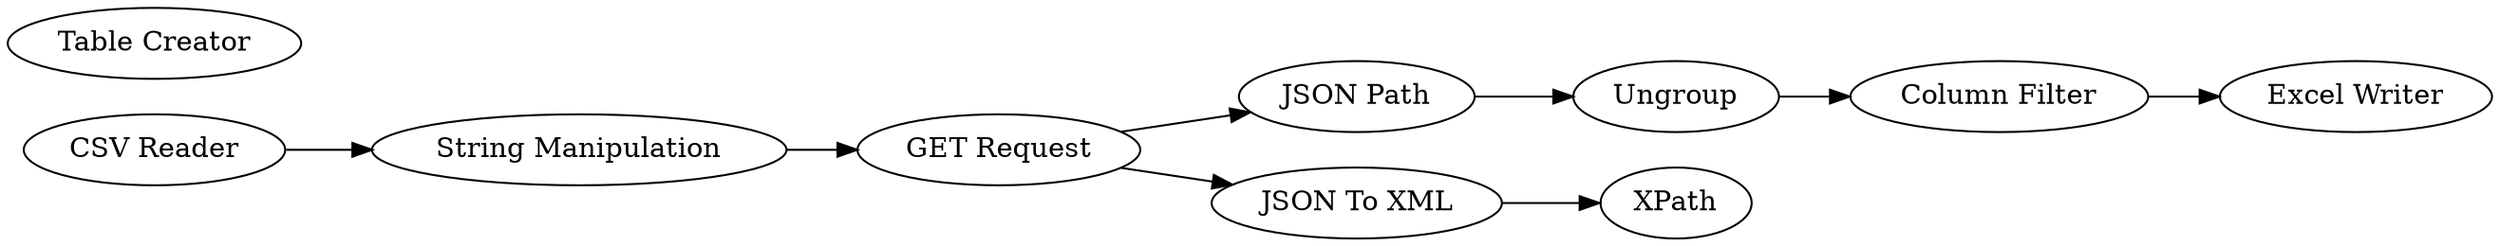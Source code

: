 digraph {
	114 [label="GET Request"]
	117 [label="JSON Path"]
	122 [label="String Manipulation"]
	125 [label=Ungroup]
	128 [label="JSON To XML"]
	129 [label=XPath]
	130 [label="Table Creator"]
	131 [label="Column Filter"]
	132 [label="Excel Writer"]
	133 [label="CSV Reader"]
	114 -> 128
	114 -> 117
	117 -> 125
	122 -> 114
	125 -> 131
	128 -> 129
	131 -> 132
	133 -> 122
	rankdir=LR
}
